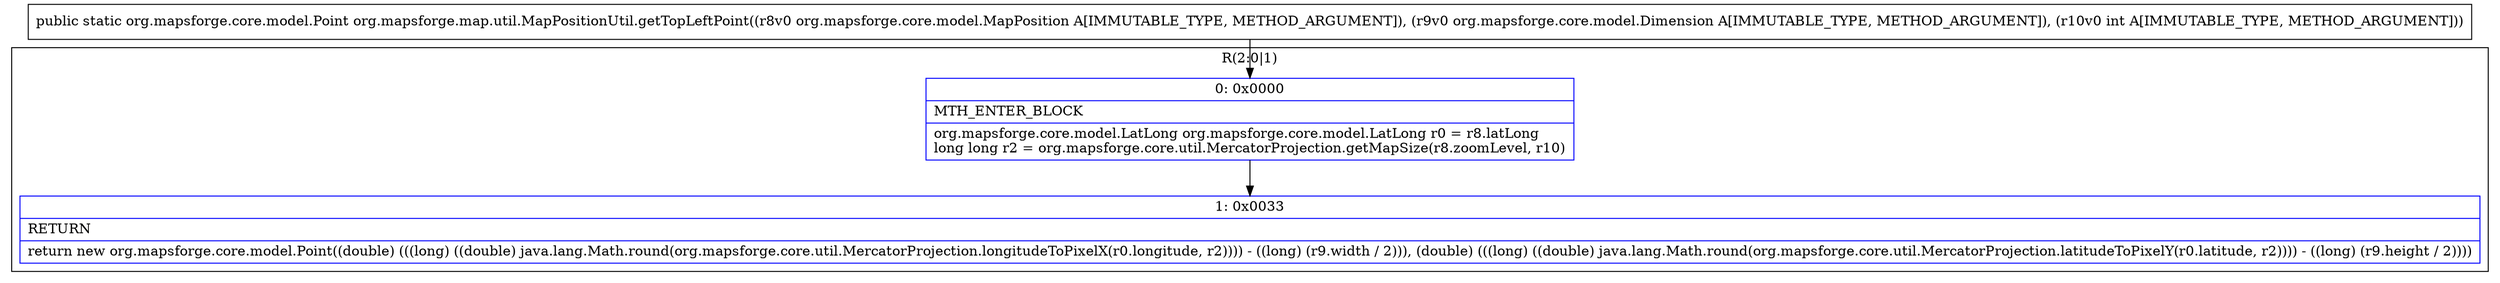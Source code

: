 digraph "CFG fororg.mapsforge.map.util.MapPositionUtil.getTopLeftPoint(Lorg\/mapsforge\/core\/model\/MapPosition;Lorg\/mapsforge\/core\/model\/Dimension;I)Lorg\/mapsforge\/core\/model\/Point;" {
subgraph cluster_Region_188735850 {
label = "R(2:0|1)";
node [shape=record,color=blue];
Node_0 [shape=record,label="{0\:\ 0x0000|MTH_ENTER_BLOCK\l|org.mapsforge.core.model.LatLong org.mapsforge.core.model.LatLong r0 = r8.latLong\llong long r2 = org.mapsforge.core.util.MercatorProjection.getMapSize(r8.zoomLevel, r10)\l}"];
Node_1 [shape=record,label="{1\:\ 0x0033|RETURN\l|return new org.mapsforge.core.model.Point((double) (((long) ((double) java.lang.Math.round(org.mapsforge.core.util.MercatorProjection.longitudeToPixelX(r0.longitude, r2)))) \- ((long) (r9.width \/ 2))), (double) (((long) ((double) java.lang.Math.round(org.mapsforge.core.util.MercatorProjection.latitudeToPixelY(r0.latitude, r2)))) \- ((long) (r9.height \/ 2))))\l}"];
}
MethodNode[shape=record,label="{public static org.mapsforge.core.model.Point org.mapsforge.map.util.MapPositionUtil.getTopLeftPoint((r8v0 org.mapsforge.core.model.MapPosition A[IMMUTABLE_TYPE, METHOD_ARGUMENT]), (r9v0 org.mapsforge.core.model.Dimension A[IMMUTABLE_TYPE, METHOD_ARGUMENT]), (r10v0 int A[IMMUTABLE_TYPE, METHOD_ARGUMENT])) }"];
MethodNode -> Node_0;
Node_0 -> Node_1;
}

